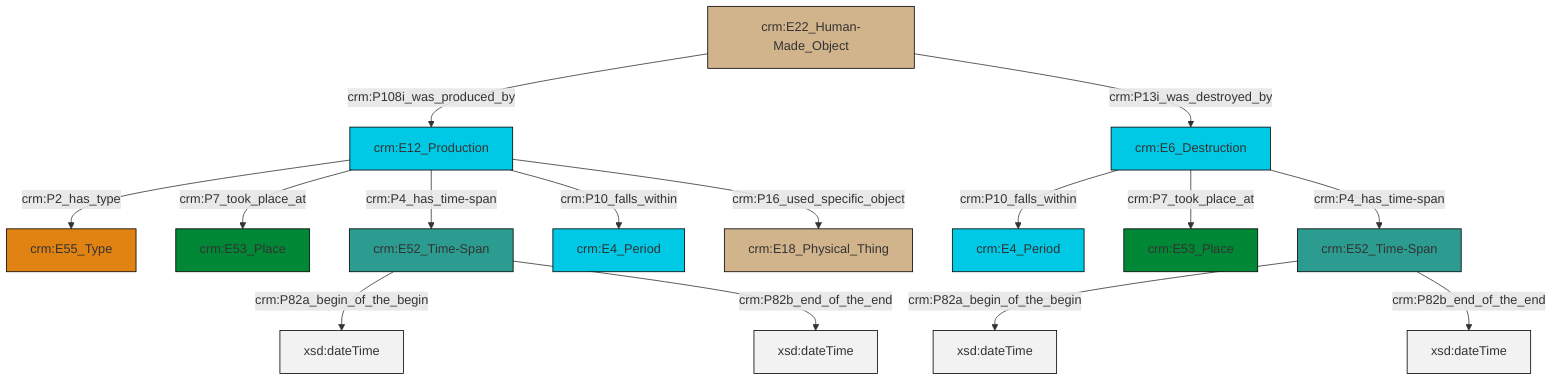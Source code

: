 graph TD
classDef Literal fill:#f2f2f2,stroke:#000000;
classDef CRM_Entity fill:#FFFFFF,stroke:#000000;
classDef Temporal_Entity fill:#00C9E6, stroke:#000000;
classDef Type fill:#E18312, stroke:#000000;
classDef Time-Span fill:#2C9C91, stroke:#000000;
classDef Appellation fill:#FFEB7F, stroke:#000000;
classDef Place fill:#008836, stroke:#000000;
classDef Persistent_Item fill:#B266B2, stroke:#000000;
classDef Conceptual_Object fill:#FFD700, stroke:#000000;
classDef Physical_Thing fill:#D2B48C, stroke:#000000;
classDef Actor fill:#f58aad, stroke:#000000;
classDef PC_Classes fill:#4ce600, stroke:#000000;
classDef Multi fill:#cccccc,stroke:#000000;

0["crm:E12_Production"]:::Temporal_Entity -->|crm:P2_has_type| 1["crm:E55_Type"]:::Type
6["crm:E22_Human-Made_Object"]:::Physical_Thing -->|crm:P108i_was_produced_by| 0["crm:E12_Production"]:::Temporal_Entity
12["crm:E6_Destruction"]:::Temporal_Entity -->|crm:P10_falls_within| 2["crm:E4_Period"]:::Temporal_Entity
6["crm:E22_Human-Made_Object"]:::Physical_Thing -->|crm:P13i_was_destroyed_by| 12["crm:E6_Destruction"]:::Temporal_Entity
0["crm:E12_Production"]:::Temporal_Entity -->|crm:P7_took_place_at| 4["crm:E53_Place"]:::Place
0["crm:E12_Production"]:::Temporal_Entity -->|crm:P4_has_time-span| 13["crm:E52_Time-Span"]:::Time-Span
0["crm:E12_Production"]:::Temporal_Entity -->|crm:P10_falls_within| 8["crm:E4_Period"]:::Temporal_Entity
15["crm:E52_Time-Span"]:::Time-Span -->|crm:P82a_begin_of_the_begin| 16[xsd:dateTime]:::Literal
15["crm:E52_Time-Span"]:::Time-Span -->|crm:P82b_end_of_the_end| 18[xsd:dateTime]:::Literal
0["crm:E12_Production"]:::Temporal_Entity -->|crm:P16_used_specific_object| 19["crm:E18_Physical_Thing"]:::Physical_Thing
12["crm:E6_Destruction"]:::Temporal_Entity -->|crm:P7_took_place_at| 10["crm:E53_Place"]:::Place
13["crm:E52_Time-Span"]:::Time-Span -->|crm:P82a_begin_of_the_begin| 20[xsd:dateTime]:::Literal
13["crm:E52_Time-Span"]:::Time-Span -->|crm:P82b_end_of_the_end| 23[xsd:dateTime]:::Literal
12["crm:E6_Destruction"]:::Temporal_Entity -->|crm:P4_has_time-span| 15["crm:E52_Time-Span"]:::Time-Span